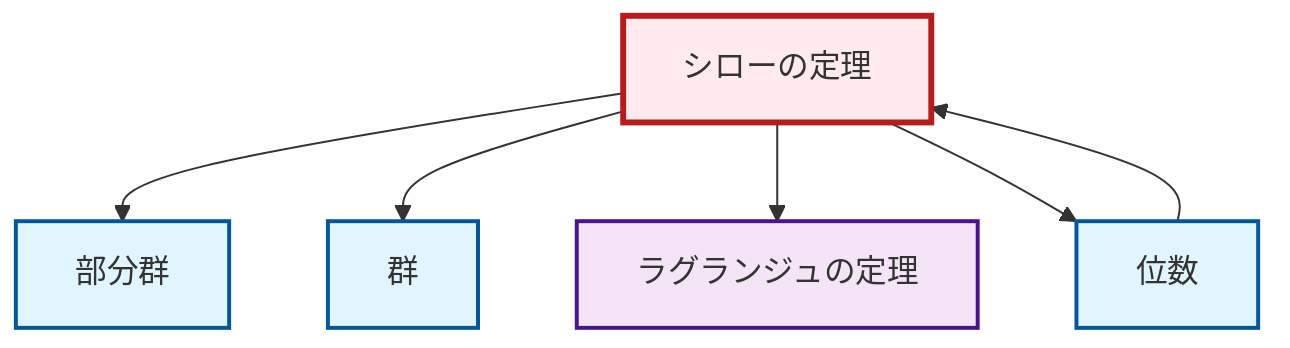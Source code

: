 graph TD
    classDef definition fill:#e1f5fe,stroke:#01579b,stroke-width:2px
    classDef theorem fill:#f3e5f5,stroke:#4a148c,stroke-width:2px
    classDef axiom fill:#fff3e0,stroke:#e65100,stroke-width:2px
    classDef example fill:#e8f5e9,stroke:#1b5e20,stroke-width:2px
    classDef current fill:#ffebee,stroke:#b71c1c,stroke-width:3px
    thm-sylow["シローの定理"]:::theorem
    thm-lagrange["ラグランジュの定理"]:::theorem
    def-subgroup["部分群"]:::definition
    def-group["群"]:::definition
    def-order["位数"]:::definition
    thm-sylow --> def-subgroup
    def-order --> thm-sylow
    thm-sylow --> def-group
    thm-sylow --> thm-lagrange
    thm-sylow --> def-order
    class thm-sylow current
